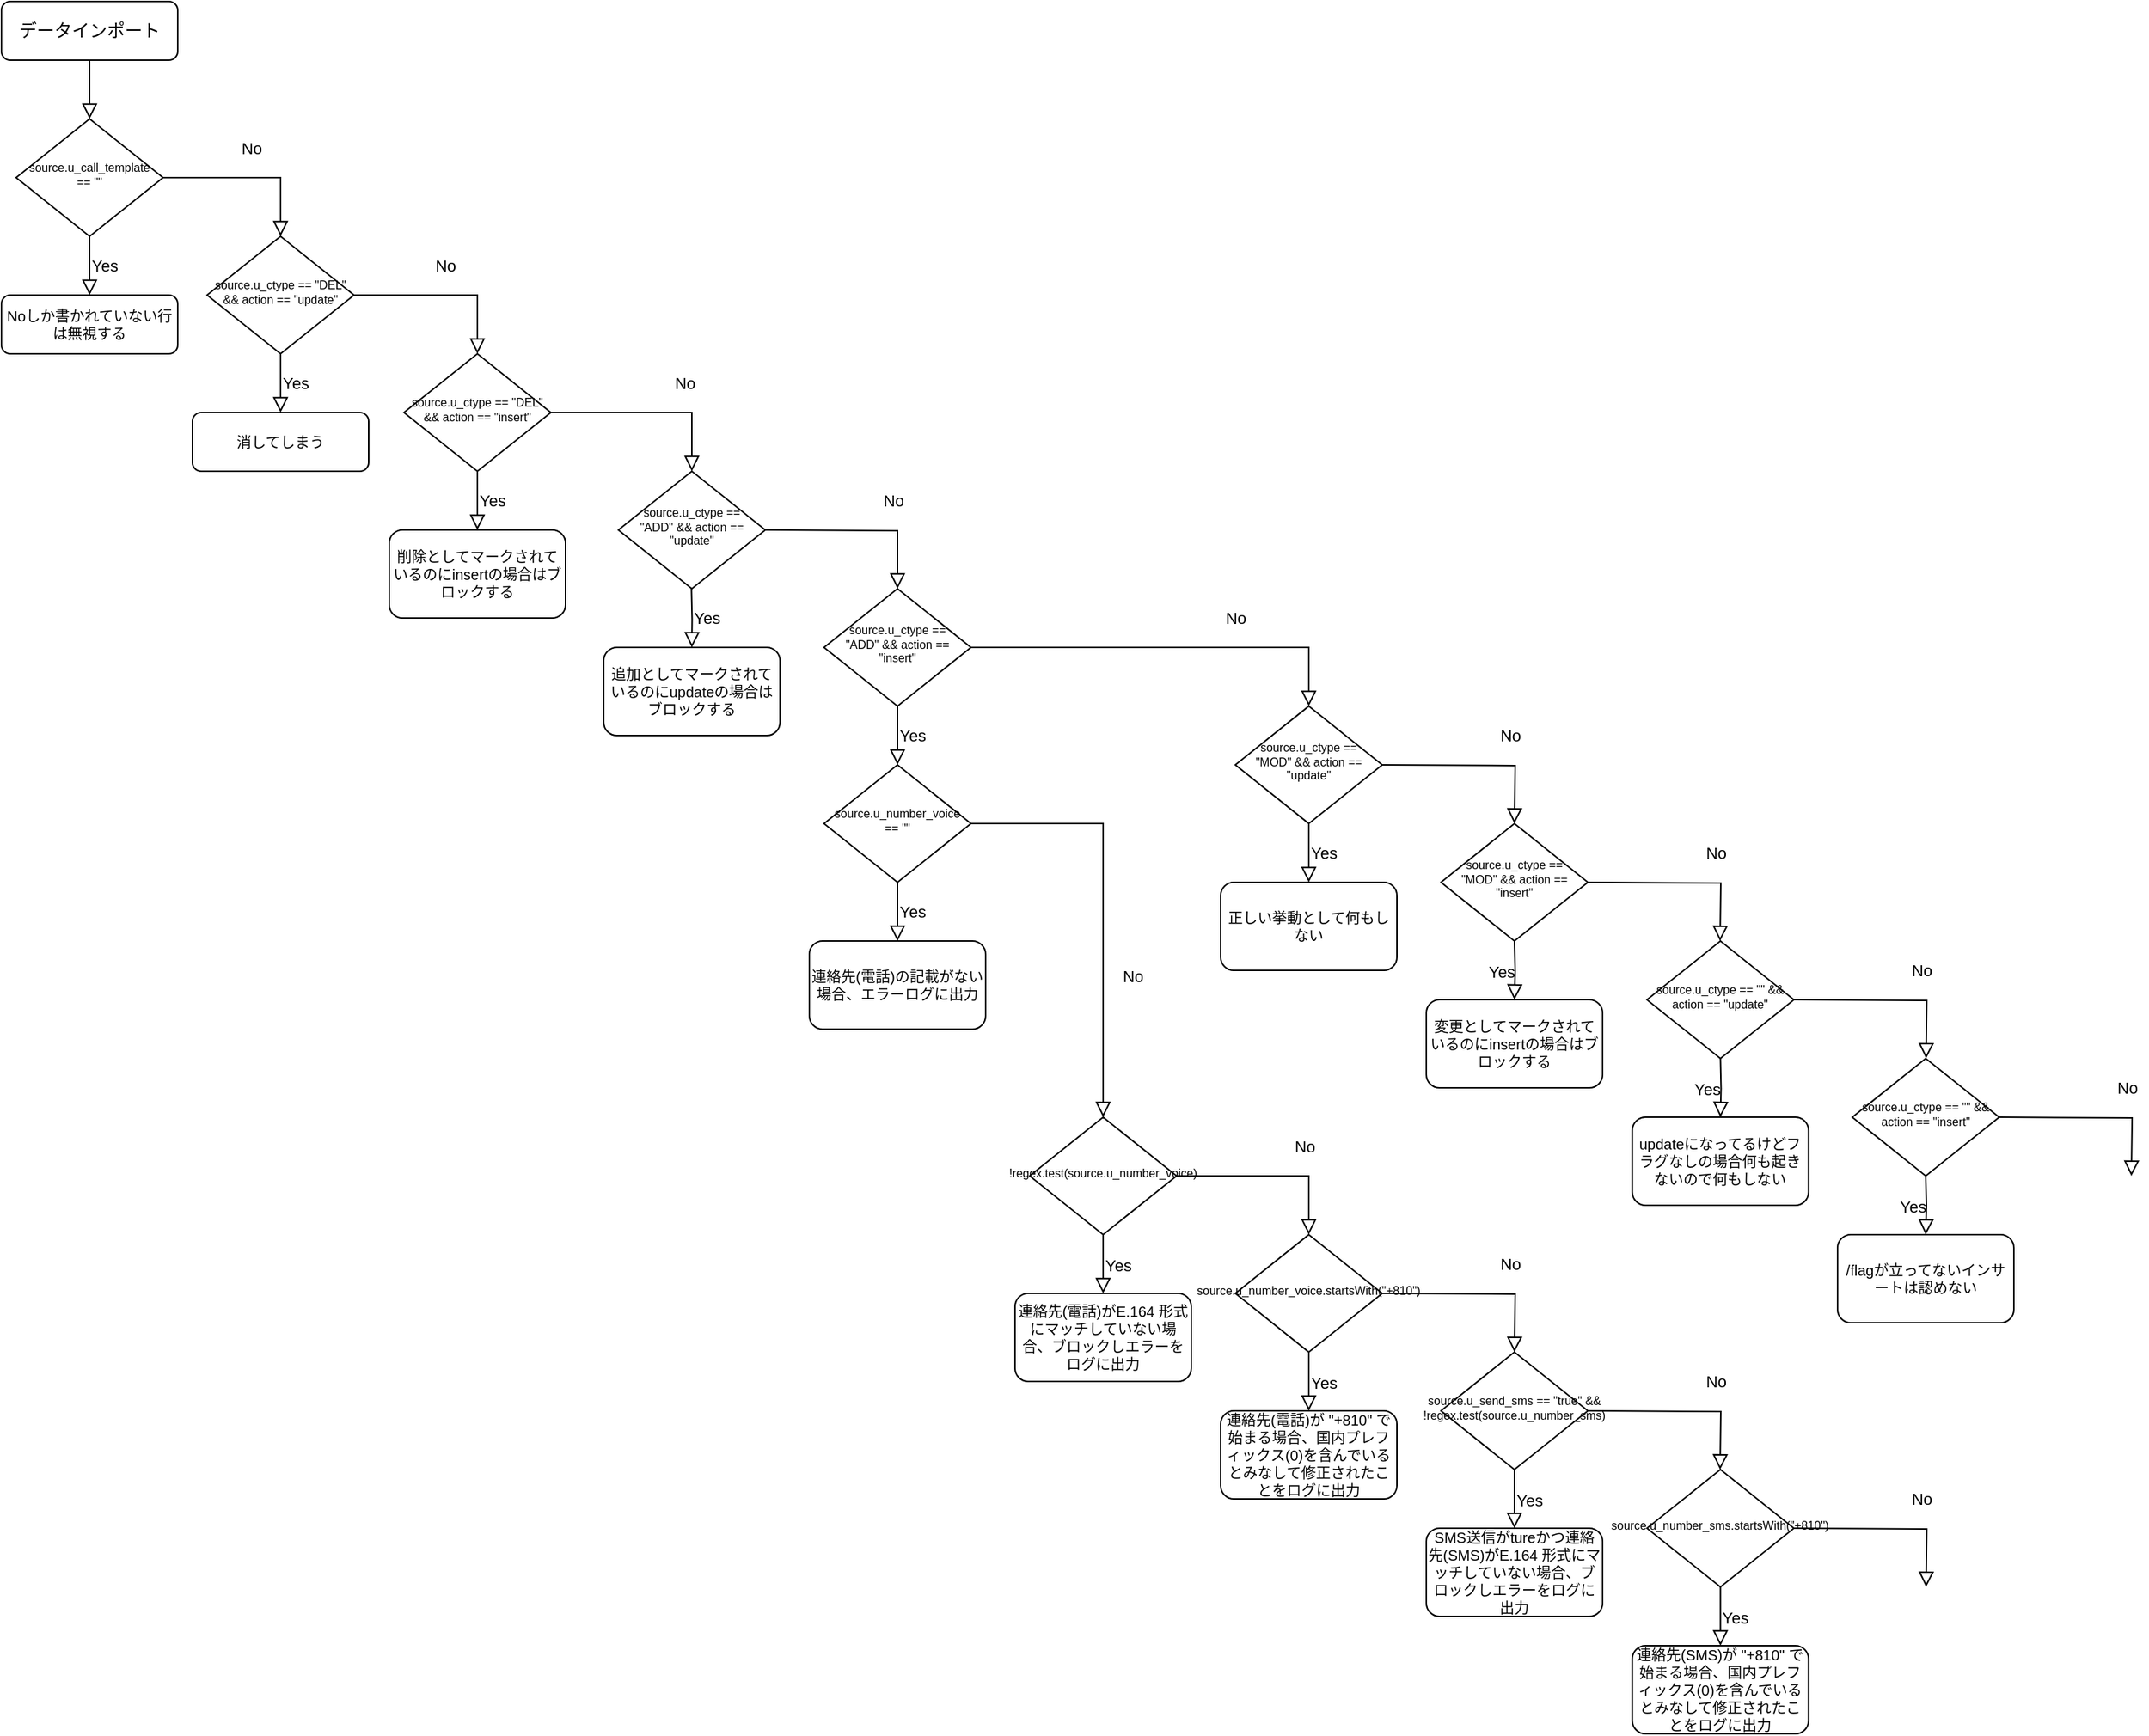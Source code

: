 <mxfile version="24.4.6" type="github">
  <diagram id="C5RBs43oDa-KdzZeNtuy" name="Page-1">
    <mxGraphModel dx="989" dy="521" grid="1" gridSize="10" guides="1" tooltips="1" connect="1" arrows="1" fold="1" page="1" pageScale="1" pageWidth="827" pageHeight="1169" math="0" shadow="0">
      <root>
        <mxCell id="WIyWlLk6GJQsqaUBKTNV-0" />
        <mxCell id="WIyWlLk6GJQsqaUBKTNV-1" parent="WIyWlLk6GJQsqaUBKTNV-0" />
        <mxCell id="WIyWlLk6GJQsqaUBKTNV-4" value="No" style="rounded=0;html=1;jettySize=auto;orthogonalLoop=1;fontSize=11;endArrow=block;endFill=0;endSize=8;strokeWidth=1;shadow=0;labelBackgroundColor=none;edgeStyle=orthogonalEdgeStyle;exitX=1;exitY=0.5;exitDx=0;exitDy=0;entryX=0.5;entryY=0;entryDx=0;entryDy=0;" parent="WIyWlLk6GJQsqaUBKTNV-1" source="WIyWlLk6GJQsqaUBKTNV-6" target="WIyWlLk6GJQsqaUBKTNV-10" edge="1">
          <mxGeometry x="0.001" y="20" relative="1" as="geometry">
            <mxPoint as="offset" />
            <mxPoint x="220" y="280" as="targetPoint" />
            <Array as="points">
              <mxPoint x="354" y="200" />
            </Array>
          </mxGeometry>
        </mxCell>
        <mxCell id="WIyWlLk6GJQsqaUBKTNV-5" value="Yes" style="edgeStyle=orthogonalEdgeStyle;rounded=0;html=1;jettySize=auto;orthogonalLoop=1;fontSize=11;endArrow=block;endFill=0;endSize=8;strokeWidth=1;shadow=0;labelBackgroundColor=none;" parent="WIyWlLk6GJQsqaUBKTNV-1" source="WIyWlLk6GJQsqaUBKTNV-6" target="WIyWlLk6GJQsqaUBKTNV-7" edge="1">
          <mxGeometry y="10" relative="1" as="geometry">
            <mxPoint as="offset" />
          </mxGeometry>
        </mxCell>
        <mxCell id="WIyWlLk6GJQsqaUBKTNV-6" value="source.u_ctype == &quot;DEL&quot; &amp;amp;&amp;amp; action == &quot;update&quot;" style="rhombus;whiteSpace=wrap;html=1;shadow=0;fontFamily=Helvetica;fontSize=8;align=center;strokeWidth=1;spacing=6;spacingTop=-4;" parent="WIyWlLk6GJQsqaUBKTNV-1" vertex="1">
          <mxGeometry x="170" y="160" width="100" height="80" as="geometry" />
        </mxCell>
        <mxCell id="WIyWlLk6GJQsqaUBKTNV-7" value="消してしまう" style="rounded=1;whiteSpace=wrap;html=1;fontSize=10;glass=0;strokeWidth=1;shadow=0;" parent="WIyWlLk6GJQsqaUBKTNV-1" vertex="1">
          <mxGeometry x="160" y="280" width="120" height="40" as="geometry" />
        </mxCell>
        <mxCell id="WIyWlLk6GJQsqaUBKTNV-8" value="No" style="rounded=0;html=1;jettySize=auto;orthogonalLoop=1;fontSize=11;endArrow=block;endFill=0;endSize=8;strokeWidth=1;shadow=0;labelBackgroundColor=none;edgeStyle=orthogonalEdgeStyle;entryX=0.5;entryY=0;entryDx=0;entryDy=0;" parent="WIyWlLk6GJQsqaUBKTNV-1" source="WIyWlLk6GJQsqaUBKTNV-10" target="2mDtFI1RQfnua4v-2vq--0" edge="1">
          <mxGeometry x="0.333" y="20" relative="1" as="geometry">
            <mxPoint as="offset" />
          </mxGeometry>
        </mxCell>
        <mxCell id="WIyWlLk6GJQsqaUBKTNV-10" value="source.u_ctype == &quot;DEL&quot; &amp;amp;&amp;amp; action == &quot;insert&quot;" style="rhombus;whiteSpace=wrap;html=1;shadow=0;fontFamily=Helvetica;fontSize=8;align=center;strokeWidth=1;spacing=6;spacingTop=-4;" parent="WIyWlLk6GJQsqaUBKTNV-1" vertex="1">
          <mxGeometry x="304" y="240" width="100" height="80" as="geometry" />
        </mxCell>
        <mxCell id="WIyWlLk6GJQsqaUBKTNV-11" value="追加としてマークされているのにupdateの場合はブロックする" style="rounded=1;whiteSpace=wrap;html=1;fontSize=10;glass=0;strokeWidth=1;shadow=0;" parent="WIyWlLk6GJQsqaUBKTNV-1" vertex="1">
          <mxGeometry x="440" y="440" width="120" height="60" as="geometry" />
        </mxCell>
        <mxCell id="WIyWlLk6GJQsqaUBKTNV-12" value="削除としてマークされているのにinsertの場合はブロックする" style="rounded=1;whiteSpace=wrap;html=1;fontSize=10;glass=0;strokeWidth=1;shadow=0;" parent="WIyWlLk6GJQsqaUBKTNV-1" vertex="1">
          <mxGeometry x="294" y="360" width="120" height="60" as="geometry" />
        </mxCell>
        <mxCell id="2mDtFI1RQfnua4v-2vq--0" value="source.u_ctype == &quot;ADD&quot; &amp;amp;&amp;amp; action == &quot;update&quot;" style="rhombus;whiteSpace=wrap;html=1;shadow=0;fontFamily=Helvetica;fontSize=8;align=center;strokeWidth=1;spacing=6;spacingTop=-4;" vertex="1" parent="WIyWlLk6GJQsqaUBKTNV-1">
          <mxGeometry x="450" y="320" width="100" height="80" as="geometry" />
        </mxCell>
        <mxCell id="2mDtFI1RQfnua4v-2vq--1" value="No" style="rounded=0;html=1;jettySize=auto;orthogonalLoop=1;fontSize=11;endArrow=block;endFill=0;endSize=8;strokeWidth=1;shadow=0;labelBackgroundColor=none;edgeStyle=orthogonalEdgeStyle;entryX=0.5;entryY=0;entryDx=0;entryDy=0;" edge="1" parent="WIyWlLk6GJQsqaUBKTNV-1" target="2mDtFI1RQfnua4v-2vq--4">
          <mxGeometry x="0.333" y="20" relative="1" as="geometry">
            <mxPoint as="offset" />
            <mxPoint x="550" y="360" as="sourcePoint" />
            <mxPoint x="646" y="400" as="targetPoint" />
          </mxGeometry>
        </mxCell>
        <mxCell id="2mDtFI1RQfnua4v-2vq--2" value="Yes" style="edgeStyle=orthogonalEdgeStyle;rounded=0;html=1;jettySize=auto;orthogonalLoop=1;fontSize=11;endArrow=block;endFill=0;endSize=8;strokeWidth=1;shadow=0;labelBackgroundColor=none;entryX=0.5;entryY=0;entryDx=0;entryDy=0;" edge="1" parent="WIyWlLk6GJQsqaUBKTNV-1" target="WIyWlLk6GJQsqaUBKTNV-11">
          <mxGeometry y="10" relative="1" as="geometry">
            <mxPoint as="offset" />
            <mxPoint x="499.71" y="400" as="sourcePoint" />
            <mxPoint x="499.71" y="460" as="targetPoint" />
          </mxGeometry>
        </mxCell>
        <mxCell id="2mDtFI1RQfnua4v-2vq--3" value="Yes" style="edgeStyle=orthogonalEdgeStyle;rounded=0;html=1;jettySize=auto;orthogonalLoop=1;fontSize=11;endArrow=block;endFill=0;endSize=8;strokeWidth=1;shadow=0;labelBackgroundColor=none;exitX=0.5;exitY=1;exitDx=0;exitDy=0;entryX=0.5;entryY=0;entryDx=0;entryDy=0;" edge="1" parent="WIyWlLk6GJQsqaUBKTNV-1" source="WIyWlLk6GJQsqaUBKTNV-10" target="WIyWlLk6GJQsqaUBKTNV-12">
          <mxGeometry y="10" relative="1" as="geometry">
            <mxPoint as="offset" />
            <mxPoint x="230" y="250" as="sourcePoint" />
            <mxPoint x="230" y="290" as="targetPoint" />
          </mxGeometry>
        </mxCell>
        <mxCell id="2mDtFI1RQfnua4v-2vq--4" value="source.u_ctype == &quot;ADD&quot; &amp;amp;&amp;amp; action == &quot;insert&quot;" style="rhombus;whiteSpace=wrap;html=1;shadow=0;fontFamily=Helvetica;fontSize=8;align=center;strokeWidth=1;spacing=6;spacingTop=-4;" vertex="1" parent="WIyWlLk6GJQsqaUBKTNV-1">
          <mxGeometry x="590" y="400" width="100" height="80" as="geometry" />
        </mxCell>
        <mxCell id="2mDtFI1RQfnua4v-2vq--5" style="edgeStyle=orthogonalEdgeStyle;rounded=0;orthogonalLoop=1;jettySize=auto;html=1;exitX=0.5;exitY=1;exitDx=0;exitDy=0;" edge="1" parent="WIyWlLk6GJQsqaUBKTNV-1" source="WIyWlLk6GJQsqaUBKTNV-12" target="WIyWlLk6GJQsqaUBKTNV-12">
          <mxGeometry relative="1" as="geometry" />
        </mxCell>
        <mxCell id="2mDtFI1RQfnua4v-2vq--8" value="No" style="rounded=0;html=1;jettySize=auto;orthogonalLoop=1;fontSize=11;endArrow=block;endFill=0;endSize=8;strokeWidth=1;shadow=0;labelBackgroundColor=none;edgeStyle=orthogonalEdgeStyle;entryX=0.5;entryY=0;entryDx=0;entryDy=0;exitX=1;exitY=0.5;exitDx=0;exitDy=0;" edge="1" parent="WIyWlLk6GJQsqaUBKTNV-1" source="2mDtFI1RQfnua4v-2vq--4" target="2mDtFI1RQfnua4v-2vq--11">
          <mxGeometry x="0.333" y="20" relative="1" as="geometry">
            <mxPoint as="offset" />
            <mxPoint x="690.29" y="440" as="sourcePoint" />
            <mxPoint x="780.29" y="480" as="targetPoint" />
          </mxGeometry>
        </mxCell>
        <mxCell id="2mDtFI1RQfnua4v-2vq--9" value="Yes" style="edgeStyle=orthogonalEdgeStyle;rounded=0;html=1;jettySize=auto;orthogonalLoop=1;fontSize=11;endArrow=block;endFill=0;endSize=8;strokeWidth=1;shadow=0;labelBackgroundColor=none;entryX=0.5;entryY=0;entryDx=0;entryDy=0;exitX=0.5;exitY=1;exitDx=0;exitDy=0;" edge="1" parent="WIyWlLk6GJQsqaUBKTNV-1" source="2mDtFI1RQfnua4v-2vq--4" target="2mDtFI1RQfnua4v-2vq--10">
          <mxGeometry y="10" relative="1" as="geometry">
            <mxPoint as="offset" />
            <mxPoint x="640" y="480" as="sourcePoint" />
            <mxPoint x="640.29" y="520" as="targetPoint" />
          </mxGeometry>
        </mxCell>
        <mxCell id="2mDtFI1RQfnua4v-2vq--10" value="source.u_number_voice == &quot;&quot;" style="rhombus;whiteSpace=wrap;html=1;shadow=0;fontFamily=Helvetica;fontSize=8;align=center;strokeWidth=1;spacing=6;spacingTop=-4;" vertex="1" parent="WIyWlLk6GJQsqaUBKTNV-1">
          <mxGeometry x="590" y="520" width="100" height="80" as="geometry" />
        </mxCell>
        <mxCell id="2mDtFI1RQfnua4v-2vq--11" value="source.u_ctype == &quot;MOD&quot; &amp;amp;&amp;amp; action == &quot;update&quot;" style="rhombus;whiteSpace=wrap;html=1;shadow=0;fontFamily=Helvetica;fontSize=8;align=center;strokeWidth=1;spacing=6;spacingTop=-4;" vertex="1" parent="WIyWlLk6GJQsqaUBKTNV-1">
          <mxGeometry x="870" y="480" width="100" height="80" as="geometry" />
        </mxCell>
        <mxCell id="2mDtFI1RQfnua4v-2vq--12" value="No" style="rounded=0;html=1;jettySize=auto;orthogonalLoop=1;fontSize=11;endArrow=block;endFill=0;endSize=8;strokeWidth=1;shadow=0;labelBackgroundColor=none;edgeStyle=orthogonalEdgeStyle;exitX=1;exitY=0.5;exitDx=0;exitDy=0;" edge="1" parent="WIyWlLk6GJQsqaUBKTNV-1" source="2mDtFI1RQfnua4v-2vq--10" target="2mDtFI1RQfnua4v-2vq--48">
          <mxGeometry x="0.333" y="20" relative="1" as="geometry">
            <mxPoint as="offset" />
            <mxPoint x="690" y="560" as="sourcePoint" />
            <mxPoint x="777" y="600" as="targetPoint" />
            <Array as="points">
              <mxPoint x="780" y="560" />
            </Array>
          </mxGeometry>
        </mxCell>
        <mxCell id="2mDtFI1RQfnua4v-2vq--13" value="Yes" style="edgeStyle=orthogonalEdgeStyle;rounded=0;html=1;jettySize=auto;orthogonalLoop=1;fontSize=11;endArrow=block;endFill=0;endSize=8;strokeWidth=1;shadow=0;labelBackgroundColor=none;entryX=0.5;entryY=0;entryDx=0;entryDy=0;exitX=0.5;exitY=1;exitDx=0;exitDy=0;" edge="1" parent="WIyWlLk6GJQsqaUBKTNV-1" source="2mDtFI1RQfnua4v-2vq--10" target="2mDtFI1RQfnua4v-2vq--39">
          <mxGeometry y="10" relative="1" as="geometry">
            <mxPoint as="offset" />
            <mxPoint x="640" y="600" as="sourcePoint" />
            <mxPoint x="640.29" y="640" as="targetPoint" />
          </mxGeometry>
        </mxCell>
        <mxCell id="2mDtFI1RQfnua4v-2vq--14" value="Yes" style="edgeStyle=orthogonalEdgeStyle;rounded=0;html=1;jettySize=auto;orthogonalLoop=1;fontSize=11;endArrow=block;endFill=0;endSize=8;strokeWidth=1;shadow=0;labelBackgroundColor=none;exitX=0.5;exitY=1;exitDx=0;exitDy=0;" edge="1" parent="WIyWlLk6GJQsqaUBKTNV-1" source="2mDtFI1RQfnua4v-2vq--11">
          <mxGeometry y="10" relative="1" as="geometry">
            <mxPoint as="offset" />
            <mxPoint x="650" y="490" as="sourcePoint" />
            <mxPoint x="920" y="600" as="targetPoint" />
          </mxGeometry>
        </mxCell>
        <mxCell id="2mDtFI1RQfnua4v-2vq--15" value="正しい挙動として何もしない" style="rounded=1;whiteSpace=wrap;html=1;fontSize=10;glass=0;strokeWidth=1;shadow=0;" vertex="1" parent="WIyWlLk6GJQsqaUBKTNV-1">
          <mxGeometry x="860" y="600" width="120" height="60" as="geometry" />
        </mxCell>
        <mxCell id="2mDtFI1RQfnua4v-2vq--16" value="No" style="rounded=0;html=1;jettySize=auto;orthogonalLoop=1;fontSize=11;endArrow=block;endFill=0;endSize=8;strokeWidth=1;shadow=0;labelBackgroundColor=none;edgeStyle=orthogonalEdgeStyle;entryX=0.5;entryY=0;entryDx=0;entryDy=0;" edge="1" parent="WIyWlLk6GJQsqaUBKTNV-1">
          <mxGeometry x="0.333" y="20" relative="1" as="geometry">
            <mxPoint as="offset" />
            <mxPoint x="970" y="520" as="sourcePoint" />
            <mxPoint x="1060" y="560" as="targetPoint" />
          </mxGeometry>
        </mxCell>
        <mxCell id="2mDtFI1RQfnua4v-2vq--17" value="source.u_ctype == &quot;MOD&quot; &amp;amp;&amp;amp; action == &quot;insert&quot;" style="rhombus;whiteSpace=wrap;html=1;shadow=0;fontFamily=Helvetica;fontSize=8;align=center;strokeWidth=1;spacing=6;spacingTop=-4;" vertex="1" parent="WIyWlLk6GJQsqaUBKTNV-1">
          <mxGeometry x="1010" y="560" width="100" height="80" as="geometry" />
        </mxCell>
        <mxCell id="2mDtFI1RQfnua4v-2vq--23" value="Yes" style="edgeStyle=orthogonalEdgeStyle;rounded=0;html=1;jettySize=auto;orthogonalLoop=1;fontSize=11;endArrow=block;endFill=0;endSize=8;strokeWidth=1;shadow=0;labelBackgroundColor=none;exitX=0.5;exitY=1;exitDx=0;exitDy=0;" edge="1" parent="WIyWlLk6GJQsqaUBKTNV-1">
          <mxGeometry y="10" relative="1" as="geometry">
            <mxPoint as="offset" />
            <mxPoint x="1060" y="640" as="sourcePoint" />
            <mxPoint x="1060" y="680" as="targetPoint" />
          </mxGeometry>
        </mxCell>
        <mxCell id="2mDtFI1RQfnua4v-2vq--24" value="変更としてマークされているのにinsertの場合はブロックする" style="rounded=1;whiteSpace=wrap;html=1;fontSize=10;glass=0;strokeWidth=1;shadow=0;" vertex="1" parent="WIyWlLk6GJQsqaUBKTNV-1">
          <mxGeometry x="1000" y="680" width="120" height="60" as="geometry" />
        </mxCell>
        <mxCell id="2mDtFI1RQfnua4v-2vq--25" value="No" style="rounded=0;html=1;jettySize=auto;orthogonalLoop=1;fontSize=11;endArrow=block;endFill=0;endSize=8;strokeWidth=1;shadow=0;labelBackgroundColor=none;edgeStyle=orthogonalEdgeStyle;entryX=0.5;entryY=0;entryDx=0;entryDy=0;" edge="1" parent="WIyWlLk6GJQsqaUBKTNV-1">
          <mxGeometry x="0.333" y="20" relative="1" as="geometry">
            <mxPoint as="offset" />
            <mxPoint x="1110" y="600" as="sourcePoint" />
            <mxPoint x="1200" y="640" as="targetPoint" />
          </mxGeometry>
        </mxCell>
        <mxCell id="2mDtFI1RQfnua4v-2vq--31" value="source.u_ctype == &quot;&quot; &amp;amp;&amp;amp; action == &quot;update&quot;" style="rhombus;whiteSpace=wrap;html=1;shadow=0;fontFamily=Helvetica;fontSize=8;align=center;strokeWidth=1;spacing=6;spacingTop=-4;" vertex="1" parent="WIyWlLk6GJQsqaUBKTNV-1">
          <mxGeometry x="1150.24" y="640" width="100" height="80" as="geometry" />
        </mxCell>
        <mxCell id="2mDtFI1RQfnua4v-2vq--32" value="Yes" style="edgeStyle=orthogonalEdgeStyle;rounded=0;html=1;jettySize=auto;orthogonalLoop=1;fontSize=11;endArrow=block;endFill=0;endSize=8;strokeWidth=1;shadow=0;labelBackgroundColor=none;exitX=0.5;exitY=1;exitDx=0;exitDy=0;" edge="1" parent="WIyWlLk6GJQsqaUBKTNV-1">
          <mxGeometry y="10" relative="1" as="geometry">
            <mxPoint as="offset" />
            <mxPoint x="1200.24" y="720" as="sourcePoint" />
            <mxPoint x="1200.24" y="760" as="targetPoint" />
          </mxGeometry>
        </mxCell>
        <mxCell id="2mDtFI1RQfnua4v-2vq--33" value="updateになってるけどフラグなしの場合何も起きないので何もしない" style="rounded=1;whiteSpace=wrap;html=1;fontSize=10;glass=0;strokeWidth=1;shadow=0;" vertex="1" parent="WIyWlLk6GJQsqaUBKTNV-1">
          <mxGeometry x="1140.24" y="760" width="120" height="60" as="geometry" />
        </mxCell>
        <mxCell id="2mDtFI1RQfnua4v-2vq--34" value="No" style="rounded=0;html=1;jettySize=auto;orthogonalLoop=1;fontSize=11;endArrow=block;endFill=0;endSize=8;strokeWidth=1;shadow=0;labelBackgroundColor=none;edgeStyle=orthogonalEdgeStyle;entryX=0.5;entryY=0;entryDx=0;entryDy=0;" edge="1" parent="WIyWlLk6GJQsqaUBKTNV-1">
          <mxGeometry x="0.333" y="20" relative="1" as="geometry">
            <mxPoint as="offset" />
            <mxPoint x="1250.24" y="680" as="sourcePoint" />
            <mxPoint x="1340.24" y="720" as="targetPoint" />
          </mxGeometry>
        </mxCell>
        <mxCell id="2mDtFI1RQfnua4v-2vq--35" value="source.u_ctype == &quot;&quot; &amp;amp;&amp;amp; action == &quot;insert&quot;" style="rhombus;whiteSpace=wrap;html=1;shadow=0;fontFamily=Helvetica;fontSize=8;align=center;strokeWidth=1;spacing=6;spacingTop=-4;" vertex="1" parent="WIyWlLk6GJQsqaUBKTNV-1">
          <mxGeometry x="1290" y="720" width="100" height="80" as="geometry" />
        </mxCell>
        <mxCell id="2mDtFI1RQfnua4v-2vq--36" value="Yes" style="edgeStyle=orthogonalEdgeStyle;rounded=0;html=1;jettySize=auto;orthogonalLoop=1;fontSize=11;endArrow=block;endFill=0;endSize=8;strokeWidth=1;shadow=0;labelBackgroundColor=none;exitX=0.5;exitY=1;exitDx=0;exitDy=0;" edge="1" parent="WIyWlLk6GJQsqaUBKTNV-1">
          <mxGeometry y="10" relative="1" as="geometry">
            <mxPoint as="offset" />
            <mxPoint x="1340" y="800" as="sourcePoint" />
            <mxPoint x="1340" y="840" as="targetPoint" />
          </mxGeometry>
        </mxCell>
        <mxCell id="2mDtFI1RQfnua4v-2vq--37" value="/flagが立ってないインサートは認めない" style="rounded=1;whiteSpace=wrap;html=1;fontSize=10;glass=0;strokeWidth=1;shadow=0;" vertex="1" parent="WIyWlLk6GJQsqaUBKTNV-1">
          <mxGeometry x="1280" y="840" width="120" height="60" as="geometry" />
        </mxCell>
        <mxCell id="2mDtFI1RQfnua4v-2vq--38" value="No" style="rounded=0;html=1;jettySize=auto;orthogonalLoop=1;fontSize=11;endArrow=block;endFill=0;endSize=8;strokeWidth=1;shadow=0;labelBackgroundColor=none;edgeStyle=orthogonalEdgeStyle;entryX=0.5;entryY=0;entryDx=0;entryDy=0;" edge="1" parent="WIyWlLk6GJQsqaUBKTNV-1">
          <mxGeometry x="0.333" y="20" relative="1" as="geometry">
            <mxPoint as="offset" />
            <mxPoint x="1390" y="760" as="sourcePoint" />
            <mxPoint x="1480" y="800" as="targetPoint" />
          </mxGeometry>
        </mxCell>
        <mxCell id="2mDtFI1RQfnua4v-2vq--39" value="連絡先(電話)の記載がない場合、エラーログに出力" style="rounded=1;whiteSpace=wrap;html=1;fontSize=10;glass=0;strokeWidth=1;shadow=0;" vertex="1" parent="WIyWlLk6GJQsqaUBKTNV-1">
          <mxGeometry x="580" y="640" width="120" height="60" as="geometry" />
        </mxCell>
        <mxCell id="2mDtFI1RQfnua4v-2vq--48" value="!regex.test(source.u_number_voice)" style="rhombus;whiteSpace=wrap;html=1;shadow=0;fontFamily=Helvetica;fontSize=8;align=center;strokeWidth=1;spacing=6;spacingTop=-4;" vertex="1" parent="WIyWlLk6GJQsqaUBKTNV-1">
          <mxGeometry x="730" y="760" width="100" height="80" as="geometry" />
        </mxCell>
        <mxCell id="2mDtFI1RQfnua4v-2vq--51" value="連絡先(電話)がE.164 形式にマッチしていない場合、ブロックしエラーをログに出力" style="rounded=1;whiteSpace=wrap;html=1;fontSize=10;glass=0;strokeWidth=1;shadow=0;" vertex="1" parent="WIyWlLk6GJQsqaUBKTNV-1">
          <mxGeometry x="720" y="880" width="120" height="60" as="geometry" />
        </mxCell>
        <mxCell id="2mDtFI1RQfnua4v-2vq--52" value="No" style="rounded=0;html=1;jettySize=auto;orthogonalLoop=1;fontSize=11;endArrow=block;endFill=0;endSize=8;strokeWidth=1;shadow=0;labelBackgroundColor=none;edgeStyle=orthogonalEdgeStyle;exitX=1;exitY=0.5;exitDx=0;exitDy=0;entryX=0.5;entryY=0;entryDx=0;entryDy=0;" edge="1" parent="WIyWlLk6GJQsqaUBKTNV-1" source="2mDtFI1RQfnua4v-2vq--54" target="WIyWlLk6GJQsqaUBKTNV-6">
          <mxGeometry x="0.001" y="20" relative="1" as="geometry">
            <mxPoint as="offset" />
            <mxPoint x="224" y="160" as="targetPoint" />
            <Array as="points">
              <mxPoint x="220" y="120" />
            </Array>
          </mxGeometry>
        </mxCell>
        <mxCell id="2mDtFI1RQfnua4v-2vq--53" value="Yes" style="edgeStyle=orthogonalEdgeStyle;rounded=0;html=1;jettySize=auto;orthogonalLoop=1;fontSize=11;endArrow=block;endFill=0;endSize=8;strokeWidth=1;shadow=0;labelBackgroundColor=none;" edge="1" parent="WIyWlLk6GJQsqaUBKTNV-1" source="2mDtFI1RQfnua4v-2vq--54" target="2mDtFI1RQfnua4v-2vq--55">
          <mxGeometry y="10" relative="1" as="geometry">
            <mxPoint as="offset" />
          </mxGeometry>
        </mxCell>
        <mxCell id="2mDtFI1RQfnua4v-2vq--54" value="source.u_call_template == &quot;&quot;" style="rhombus;whiteSpace=wrap;html=1;shadow=0;fontFamily=Helvetica;fontSize=8;align=center;strokeWidth=1;spacing=6;spacingTop=-4;" vertex="1" parent="WIyWlLk6GJQsqaUBKTNV-1">
          <mxGeometry x="40" y="80" width="100" height="80" as="geometry" />
        </mxCell>
        <mxCell id="2mDtFI1RQfnua4v-2vq--55" value="Noしか書かれていない行は無視する" style="rounded=1;whiteSpace=wrap;html=1;fontSize=10;glass=0;strokeWidth=1;shadow=0;" vertex="1" parent="WIyWlLk6GJQsqaUBKTNV-1">
          <mxGeometry x="30" y="200" width="120" height="40" as="geometry" />
        </mxCell>
        <mxCell id="2mDtFI1RQfnua4v-2vq--56" value="データインポート" style="rounded=1;whiteSpace=wrap;html=1;fontSize=12;glass=0;strokeWidth=1;shadow=0;" vertex="1" parent="WIyWlLk6GJQsqaUBKTNV-1">
          <mxGeometry x="30" width="120" height="40" as="geometry" />
        </mxCell>
        <mxCell id="2mDtFI1RQfnua4v-2vq--57" value="" style="edgeStyle=orthogonalEdgeStyle;rounded=0;html=1;jettySize=auto;orthogonalLoop=1;fontSize=11;endArrow=block;endFill=0;endSize=8;strokeWidth=1;shadow=0;labelBackgroundColor=none;exitX=0.5;exitY=1;exitDx=0;exitDy=0;entryX=0.5;entryY=0;entryDx=0;entryDy=0;" edge="1" parent="WIyWlLk6GJQsqaUBKTNV-1" source="2mDtFI1RQfnua4v-2vq--56" target="2mDtFI1RQfnua4v-2vq--54">
          <mxGeometry y="10" relative="1" as="geometry">
            <mxPoint as="offset" />
            <mxPoint x="100" y="170" as="sourcePoint" />
            <mxPoint x="90" y="80" as="targetPoint" />
          </mxGeometry>
        </mxCell>
        <mxCell id="2mDtFI1RQfnua4v-2vq--59" value="No" style="rounded=0;html=1;jettySize=auto;orthogonalLoop=1;fontSize=11;endArrow=block;endFill=0;endSize=8;strokeWidth=1;shadow=0;labelBackgroundColor=none;edgeStyle=orthogonalEdgeStyle;entryX=0.5;entryY=0;entryDx=0;entryDy=0;exitX=1;exitY=0.5;exitDx=0;exitDy=0;" edge="1" parent="WIyWlLk6GJQsqaUBKTNV-1" source="2mDtFI1RQfnua4v-2vq--48" target="2mDtFI1RQfnua4v-2vq--60">
          <mxGeometry x="0.333" y="20" relative="1" as="geometry">
            <mxPoint as="offset" />
            <mxPoint x="827" y="790" as="sourcePoint" />
            <mxPoint x="917" y="830" as="targetPoint" />
          </mxGeometry>
        </mxCell>
        <mxCell id="2mDtFI1RQfnua4v-2vq--60" value="source.u_number_voice.startsWith(&quot;+810&quot;)" style="rhombus;whiteSpace=wrap;html=1;shadow=0;fontFamily=Helvetica;fontSize=8;align=center;strokeWidth=1;spacing=6;spacingTop=-4;" vertex="1" parent="WIyWlLk6GJQsqaUBKTNV-1">
          <mxGeometry x="870" y="840" width="100" height="80" as="geometry" />
        </mxCell>
        <mxCell id="2mDtFI1RQfnua4v-2vq--63" value="Yes" style="edgeStyle=orthogonalEdgeStyle;rounded=0;html=1;jettySize=auto;orthogonalLoop=1;fontSize=11;endArrow=block;endFill=0;endSize=8;strokeWidth=1;shadow=0;labelBackgroundColor=none;entryX=0.5;entryY=0;entryDx=0;entryDy=0;exitX=0.5;exitY=1;exitDx=0;exitDy=0;" edge="1" parent="WIyWlLk6GJQsqaUBKTNV-1" source="2mDtFI1RQfnua4v-2vq--48" target="2mDtFI1RQfnua4v-2vq--51">
          <mxGeometry x="0.048" y="10" relative="1" as="geometry">
            <mxPoint as="offset" />
            <mxPoint x="780" y="840" as="sourcePoint" />
            <mxPoint x="779.75" y="870" as="targetPoint" />
          </mxGeometry>
        </mxCell>
        <mxCell id="2mDtFI1RQfnua4v-2vq--64" value="連絡先(電話)が &quot;+810&quot; で始まる場合、国内プレフィックス(0)を含んでいるとみなして修正されたことをログに出力" style="rounded=1;whiteSpace=wrap;html=1;fontSize=10;glass=0;strokeWidth=1;shadow=0;" vertex="1" parent="WIyWlLk6GJQsqaUBKTNV-1">
          <mxGeometry x="860" y="960" width="120" height="60" as="geometry" />
        </mxCell>
        <mxCell id="2mDtFI1RQfnua4v-2vq--65" value="Yes" style="edgeStyle=orthogonalEdgeStyle;rounded=0;html=1;jettySize=auto;orthogonalLoop=1;fontSize=11;endArrow=block;endFill=0;endSize=8;strokeWidth=1;shadow=0;labelBackgroundColor=none;entryX=0.5;entryY=0;entryDx=0;entryDy=0;exitX=0.5;exitY=1;exitDx=0;exitDy=0;" edge="1" parent="WIyWlLk6GJQsqaUBKTNV-1" source="2mDtFI1RQfnua4v-2vq--60" target="2mDtFI1RQfnua4v-2vq--64">
          <mxGeometry x="0.048" y="10" relative="1" as="geometry">
            <mxPoint as="offset" />
            <mxPoint x="919.75" y="910" as="sourcePoint" />
            <mxPoint x="919.75" y="950" as="targetPoint" />
          </mxGeometry>
        </mxCell>
        <mxCell id="2mDtFI1RQfnua4v-2vq--73" value="No" style="rounded=0;html=1;jettySize=auto;orthogonalLoop=1;fontSize=11;endArrow=block;endFill=0;endSize=8;strokeWidth=1;shadow=0;labelBackgroundColor=none;edgeStyle=orthogonalEdgeStyle;entryX=0.5;entryY=0;entryDx=0;entryDy=0;exitX=1;exitY=0.5;exitDx=0;exitDy=0;" edge="1" parent="WIyWlLk6GJQsqaUBKTNV-1">
          <mxGeometry x="0.333" y="20" relative="1" as="geometry">
            <mxPoint as="offset" />
            <mxPoint x="970" y="880" as="sourcePoint" />
            <mxPoint x="1060" y="920" as="targetPoint" />
          </mxGeometry>
        </mxCell>
        <mxCell id="2mDtFI1RQfnua4v-2vq--74" value="source.u_send_sms == &quot;true&quot; &amp;amp;&amp;amp; !regex.test(source.u_number_sms)" style="rhombus;whiteSpace=wrap;html=1;shadow=0;fontFamily=Helvetica;fontSize=8;align=center;strokeWidth=1;spacing=6;spacingTop=-4;" vertex="1" parent="WIyWlLk6GJQsqaUBKTNV-1">
          <mxGeometry x="1010" y="920" width="100" height="80" as="geometry" />
        </mxCell>
        <mxCell id="2mDtFI1RQfnua4v-2vq--75" value="SMS送信がtureかつ連絡先(SMS)がE.164 形式にマッチしていない場合、ブロックしエラーをログに出力" style="rounded=1;whiteSpace=wrap;html=1;fontSize=10;glass=0;strokeWidth=1;shadow=0;" vertex="1" parent="WIyWlLk6GJQsqaUBKTNV-1">
          <mxGeometry x="1000" y="1040" width="120" height="60" as="geometry" />
        </mxCell>
        <mxCell id="2mDtFI1RQfnua4v-2vq--76" value="Yes" style="edgeStyle=orthogonalEdgeStyle;rounded=0;html=1;jettySize=auto;orthogonalLoop=1;fontSize=11;endArrow=block;endFill=0;endSize=8;strokeWidth=1;shadow=0;labelBackgroundColor=none;entryX=0.5;entryY=0;entryDx=0;entryDy=0;exitX=0.5;exitY=1;exitDx=0;exitDy=0;" edge="1" parent="WIyWlLk6GJQsqaUBKTNV-1" source="2mDtFI1RQfnua4v-2vq--74" target="2mDtFI1RQfnua4v-2vq--75">
          <mxGeometry x="0.048" y="10" relative="1" as="geometry">
            <mxPoint as="offset" />
            <mxPoint x="1059.75" y="990" as="sourcePoint" />
            <mxPoint x="1059.75" y="1030" as="targetPoint" />
          </mxGeometry>
        </mxCell>
        <mxCell id="2mDtFI1RQfnua4v-2vq--77" value="No" style="rounded=0;html=1;jettySize=auto;orthogonalLoop=1;fontSize=11;endArrow=block;endFill=0;endSize=8;strokeWidth=1;shadow=0;labelBackgroundColor=none;edgeStyle=orthogonalEdgeStyle;entryX=0.5;entryY=0;entryDx=0;entryDy=0;exitX=1;exitY=0.5;exitDx=0;exitDy=0;" edge="1" parent="WIyWlLk6GJQsqaUBKTNV-1">
          <mxGeometry x="0.333" y="20" relative="1" as="geometry">
            <mxPoint as="offset" />
            <mxPoint x="1110" y="960" as="sourcePoint" />
            <mxPoint x="1200" y="1000" as="targetPoint" />
          </mxGeometry>
        </mxCell>
        <mxCell id="2mDtFI1RQfnua4v-2vq--78" value="source.u_number_sms.startsWith(&quot;+810&quot;)" style="rhombus;whiteSpace=wrap;html=1;shadow=0;fontFamily=Helvetica;fontSize=8;align=center;strokeWidth=1;spacing=6;spacingTop=-4;" vertex="1" parent="WIyWlLk6GJQsqaUBKTNV-1">
          <mxGeometry x="1150.24" y="1000" width="100" height="80" as="geometry" />
        </mxCell>
        <mxCell id="2mDtFI1RQfnua4v-2vq--79" value="連絡先(SMS)が &quot;+810&quot; で始まる場合、国内プレフィックス(0)を含んでいるとみなして修正されたことをログに出力" style="rounded=1;whiteSpace=wrap;html=1;fontSize=10;glass=0;strokeWidth=1;shadow=0;" vertex="1" parent="WIyWlLk6GJQsqaUBKTNV-1">
          <mxGeometry x="1140.24" y="1120" width="120" height="60" as="geometry" />
        </mxCell>
        <mxCell id="2mDtFI1RQfnua4v-2vq--80" value="Yes" style="edgeStyle=orthogonalEdgeStyle;rounded=0;html=1;jettySize=auto;orthogonalLoop=1;fontSize=11;endArrow=block;endFill=0;endSize=8;strokeWidth=1;shadow=0;labelBackgroundColor=none;entryX=0.5;entryY=0;entryDx=0;entryDy=0;exitX=0.5;exitY=1;exitDx=0;exitDy=0;" edge="1" parent="WIyWlLk6GJQsqaUBKTNV-1" source="2mDtFI1RQfnua4v-2vq--78" target="2mDtFI1RQfnua4v-2vq--79">
          <mxGeometry x="0.048" y="10" relative="1" as="geometry">
            <mxPoint as="offset" />
            <mxPoint x="1199.99" y="1070" as="sourcePoint" />
            <mxPoint x="1199.99" y="1110" as="targetPoint" />
          </mxGeometry>
        </mxCell>
        <mxCell id="2mDtFI1RQfnua4v-2vq--81" value="No" style="rounded=0;html=1;jettySize=auto;orthogonalLoop=1;fontSize=11;endArrow=block;endFill=0;endSize=8;strokeWidth=1;shadow=0;labelBackgroundColor=none;edgeStyle=orthogonalEdgeStyle;entryX=0.5;entryY=0;entryDx=0;entryDy=0;exitX=1;exitY=0.5;exitDx=0;exitDy=0;" edge="1" parent="WIyWlLk6GJQsqaUBKTNV-1">
          <mxGeometry x="0.333" y="20" relative="1" as="geometry">
            <mxPoint as="offset" />
            <mxPoint x="1250.24" y="1040" as="sourcePoint" />
            <mxPoint x="1340.24" y="1080" as="targetPoint" />
          </mxGeometry>
        </mxCell>
      </root>
    </mxGraphModel>
  </diagram>
</mxfile>
